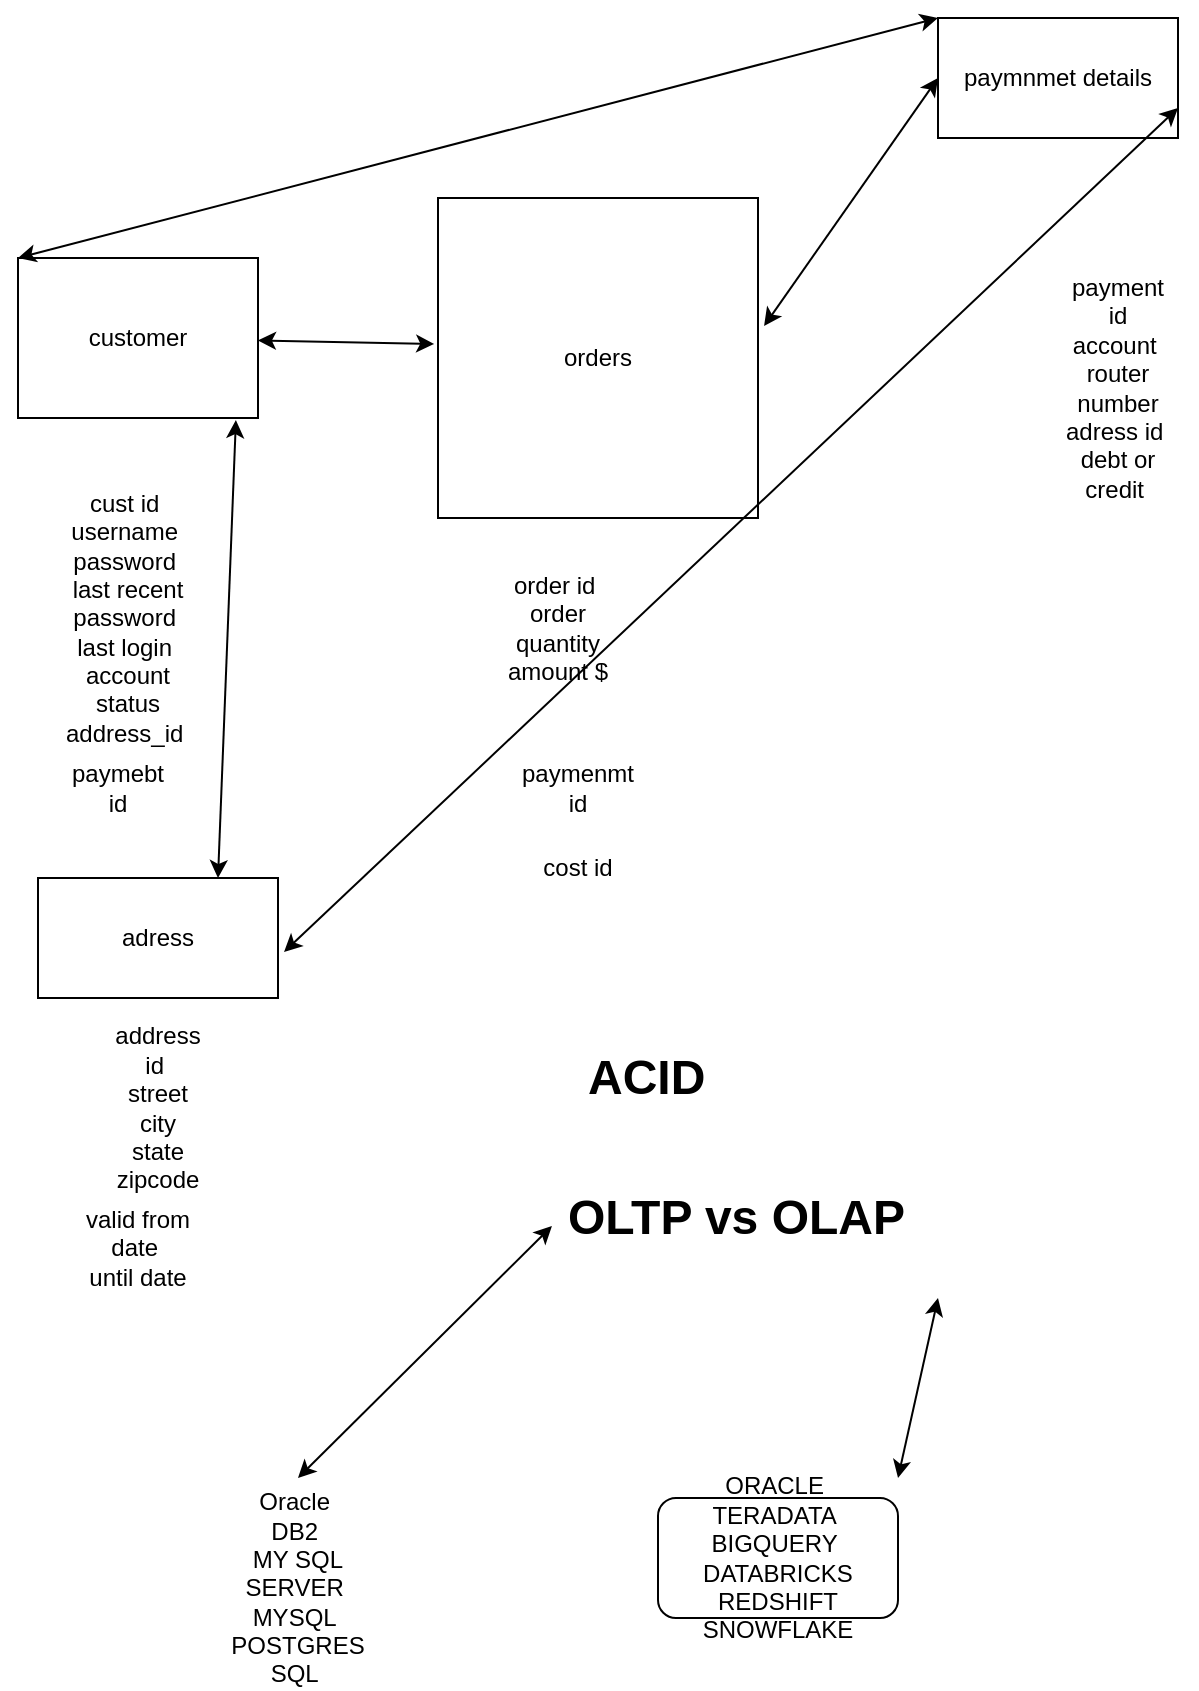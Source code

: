 <mxfile version="22.1.2" type="device">
  <diagram name="Page-1" id="zfthlp5pHbSOopFcsggS">
    <mxGraphModel dx="1418" dy="820" grid="1" gridSize="10" guides="1" tooltips="1" connect="1" arrows="1" fold="1" page="1" pageScale="1" pageWidth="850" pageHeight="1100" math="0" shadow="0">
      <root>
        <mxCell id="0" />
        <mxCell id="1" parent="0" />
        <mxCell id="L5MdtJ7hcvX5b3ytrrOp-1" value="customer" style="rounded=0;whiteSpace=wrap;html=1;" vertex="1" parent="1">
          <mxGeometry x="50" y="140" width="120" height="80" as="geometry" />
        </mxCell>
        <mxCell id="L5MdtJ7hcvX5b3ytrrOp-2" value="cust id&amp;nbsp;&lt;br&gt;username&amp;nbsp;&lt;br&gt;password&amp;nbsp;&lt;br&gt;last recent password&amp;nbsp;&lt;br&gt;last login&amp;nbsp;&lt;br&gt;account status&lt;br&gt;address_id&amp;nbsp;" style="text;html=1;strokeColor=none;fillColor=none;align=center;verticalAlign=middle;whiteSpace=wrap;rounded=0;" vertex="1" parent="1">
          <mxGeometry x="70" y="220" width="70" height="200" as="geometry" />
        </mxCell>
        <mxCell id="L5MdtJ7hcvX5b3ytrrOp-3" value="orders" style="whiteSpace=wrap;html=1;aspect=fixed;" vertex="1" parent="1">
          <mxGeometry x="260" y="110" width="160" height="160" as="geometry" />
        </mxCell>
        <mxCell id="L5MdtJ7hcvX5b3ytrrOp-4" value="&lt;h1&gt;&lt;br&gt;&lt;/h1&gt;" style="text;html=1;strokeColor=none;fillColor=none;spacing=5;spacingTop=-20;whiteSpace=wrap;overflow=hidden;rounded=0;" vertex="1" parent="1">
          <mxGeometry x="260" y="310" width="190" height="120" as="geometry" />
        </mxCell>
        <mxCell id="L5MdtJ7hcvX5b3ytrrOp-5" value="order id&amp;nbsp;&lt;br&gt;order quantity&lt;br&gt;amount $" style="text;html=1;strokeColor=none;fillColor=none;align=center;verticalAlign=middle;whiteSpace=wrap;rounded=0;" vertex="1" parent="1">
          <mxGeometry x="290" y="310" width="60" height="30" as="geometry" />
        </mxCell>
        <mxCell id="L5MdtJ7hcvX5b3ytrrOp-6" value="adress" style="rounded=0;whiteSpace=wrap;html=1;" vertex="1" parent="1">
          <mxGeometry x="60" y="450" width="120" height="60" as="geometry" />
        </mxCell>
        <mxCell id="L5MdtJ7hcvX5b3ytrrOp-8" value="address id&amp;nbsp;&lt;br&gt;street&lt;br&gt;city&lt;br&gt;state&lt;br&gt;zipcode" style="text;html=1;strokeColor=none;fillColor=none;align=center;verticalAlign=middle;whiteSpace=wrap;rounded=0;" vertex="1" parent="1">
          <mxGeometry x="90" y="550" width="60" height="30" as="geometry" />
        </mxCell>
        <mxCell id="L5MdtJ7hcvX5b3ytrrOp-9" value="" style="endArrow=classic;startArrow=classic;html=1;rounded=0;entryX=0.908;entryY=1.013;entryDx=0;entryDy=0;entryPerimeter=0;exitX=0.75;exitY=0;exitDx=0;exitDy=0;" edge="1" parent="1" source="L5MdtJ7hcvX5b3ytrrOp-6" target="L5MdtJ7hcvX5b3ytrrOp-1">
          <mxGeometry width="50" height="50" relative="1" as="geometry">
            <mxPoint x="400" y="450" as="sourcePoint" />
            <mxPoint x="450" y="400" as="targetPoint" />
          </mxGeometry>
        </mxCell>
        <mxCell id="L5MdtJ7hcvX5b3ytrrOp-10" value="valid from date&amp;nbsp;&lt;br&gt;until date" style="text;html=1;strokeColor=none;fillColor=none;align=center;verticalAlign=middle;whiteSpace=wrap;rounded=0;" vertex="1" parent="1">
          <mxGeometry x="80" y="620" width="60" height="30" as="geometry" />
        </mxCell>
        <mxCell id="L5MdtJ7hcvX5b3ytrrOp-11" value="paymenmt id" style="text;html=1;strokeColor=none;fillColor=none;align=center;verticalAlign=middle;whiteSpace=wrap;rounded=0;" vertex="1" parent="1">
          <mxGeometry x="300" y="390" width="60" height="30" as="geometry" />
        </mxCell>
        <mxCell id="L5MdtJ7hcvX5b3ytrrOp-12" value="paymebt id" style="text;html=1;strokeColor=none;fillColor=none;align=center;verticalAlign=middle;whiteSpace=wrap;rounded=0;" vertex="1" parent="1">
          <mxGeometry x="70" y="390" width="60" height="30" as="geometry" />
        </mxCell>
        <mxCell id="L5MdtJ7hcvX5b3ytrrOp-13" value="paymnmet details" style="rounded=0;whiteSpace=wrap;html=1;" vertex="1" parent="1">
          <mxGeometry x="510" y="20" width="120" height="60" as="geometry" />
        </mxCell>
        <mxCell id="L5MdtJ7hcvX5b3ytrrOp-14" value="payment id&lt;br&gt;account&amp;nbsp;&lt;br&gt;router number&lt;br&gt;adress id&amp;nbsp;&lt;br&gt;debt or credit&amp;nbsp;&lt;br&gt;" style="text;html=1;strokeColor=none;fillColor=none;align=center;verticalAlign=middle;whiteSpace=wrap;rounded=0;" vertex="1" parent="1">
          <mxGeometry x="570" y="190" width="60" height="30" as="geometry" />
        </mxCell>
        <mxCell id="L5MdtJ7hcvX5b3ytrrOp-15" value="" style="endArrow=classic;startArrow=classic;html=1;rounded=0;exitX=1.025;exitY=0.617;exitDx=0;exitDy=0;exitPerimeter=0;entryX=1;entryY=0.75;entryDx=0;entryDy=0;" edge="1" parent="1" source="L5MdtJ7hcvX5b3ytrrOp-6" target="L5MdtJ7hcvX5b3ytrrOp-13">
          <mxGeometry width="50" height="50" relative="1" as="geometry">
            <mxPoint x="400" y="450" as="sourcePoint" />
            <mxPoint x="450" y="400" as="targetPoint" />
          </mxGeometry>
        </mxCell>
        <mxCell id="L5MdtJ7hcvX5b3ytrrOp-17" value="" style="endArrow=classic;startArrow=classic;html=1;rounded=0;entryX=0;entryY=0.5;entryDx=0;entryDy=0;exitX=1.019;exitY=0.4;exitDx=0;exitDy=0;exitPerimeter=0;" edge="1" parent="1" source="L5MdtJ7hcvX5b3ytrrOp-3" target="L5MdtJ7hcvX5b3ytrrOp-13">
          <mxGeometry width="50" height="50" relative="1" as="geometry">
            <mxPoint x="400" y="450" as="sourcePoint" />
            <mxPoint x="450" y="400" as="targetPoint" />
          </mxGeometry>
        </mxCell>
        <mxCell id="L5MdtJ7hcvX5b3ytrrOp-18" value="" style="endArrow=classic;startArrow=classic;html=1;rounded=0;entryX=-0.012;entryY=0.456;entryDx=0;entryDy=0;entryPerimeter=0;" edge="1" parent="1" source="L5MdtJ7hcvX5b3ytrrOp-1" target="L5MdtJ7hcvX5b3ytrrOp-3">
          <mxGeometry width="50" height="50" relative="1" as="geometry">
            <mxPoint x="400" y="450" as="sourcePoint" />
            <mxPoint x="450" y="400" as="targetPoint" />
          </mxGeometry>
        </mxCell>
        <mxCell id="L5MdtJ7hcvX5b3ytrrOp-19" value="cost id" style="text;html=1;strokeColor=none;fillColor=none;align=center;verticalAlign=middle;whiteSpace=wrap;rounded=0;" vertex="1" parent="1">
          <mxGeometry x="300" y="430" width="60" height="30" as="geometry" />
        </mxCell>
        <mxCell id="L5MdtJ7hcvX5b3ytrrOp-22" value="" style="endArrow=classic;startArrow=classic;html=1;rounded=0;entryX=0;entryY=0;entryDx=0;entryDy=0;exitX=0;exitY=0;exitDx=0;exitDy=0;" edge="1" parent="1" source="L5MdtJ7hcvX5b3ytrrOp-1" target="L5MdtJ7hcvX5b3ytrrOp-13">
          <mxGeometry width="50" height="50" relative="1" as="geometry">
            <mxPoint x="400" y="450" as="sourcePoint" />
            <mxPoint x="450" y="400" as="targetPoint" />
          </mxGeometry>
        </mxCell>
        <mxCell id="L5MdtJ7hcvX5b3ytrrOp-23" value="&lt;h1&gt;ACID&lt;/h1&gt;" style="text;html=1;strokeColor=none;fillColor=none;spacing=5;spacingTop=-20;whiteSpace=wrap;overflow=hidden;rounded=0;" vertex="1" parent="1">
          <mxGeometry x="330" y="530" width="190" height="120" as="geometry" />
        </mxCell>
        <mxCell id="L5MdtJ7hcvX5b3ytrrOp-24" value="&lt;h1&gt;OLTP vs OLAP&lt;/h1&gt;" style="text;html=1;strokeColor=none;fillColor=none;spacing=5;spacingTop=-20;whiteSpace=wrap;overflow=hidden;rounded=0;" vertex="1" parent="1">
          <mxGeometry x="320" y="600" width="190" height="120" as="geometry" />
        </mxCell>
        <mxCell id="L5MdtJ7hcvX5b3ytrrOp-25" value="Oracle&amp;nbsp;&lt;br&gt;DB2&amp;nbsp;&lt;br&gt;MY SQL SERVER&amp;nbsp;&lt;br&gt;MYSQL&amp;nbsp;&lt;br&gt;POSTGRES SQL&amp;nbsp;&lt;br&gt;" style="text;html=1;strokeColor=none;fillColor=none;align=center;verticalAlign=middle;whiteSpace=wrap;rounded=0;" vertex="1" parent="1">
          <mxGeometry x="160" y="790" width="60" height="30" as="geometry" />
        </mxCell>
        <mxCell id="L5MdtJ7hcvX5b3ytrrOp-26" value="ORACLE&amp;nbsp;&lt;br&gt;TERADATA&amp;nbsp;&lt;br&gt;BIGQUERY&amp;nbsp;&lt;br&gt;DATABRICKS&lt;br&gt;REDSHIFT&lt;br&gt;SNOWFLAKE&lt;br&gt;" style="rounded=1;whiteSpace=wrap;html=1;" vertex="1" parent="1">
          <mxGeometry x="370" y="760" width="120" height="60" as="geometry" />
        </mxCell>
        <mxCell id="L5MdtJ7hcvX5b3ytrrOp-27" value="" style="endArrow=classic;startArrow=classic;html=1;rounded=0;entryX=1;entryY=0.5;entryDx=0;entryDy=0;" edge="1" parent="1" target="L5MdtJ7hcvX5b3ytrrOp-24">
          <mxGeometry width="50" height="50" relative="1" as="geometry">
            <mxPoint x="490" y="750" as="sourcePoint" />
            <mxPoint x="450" y="840" as="targetPoint" />
          </mxGeometry>
        </mxCell>
        <mxCell id="L5MdtJ7hcvX5b3ytrrOp-28" value="" style="endArrow=classic;startArrow=classic;html=1;rounded=0;entryX=-0.016;entryY=0.2;entryDx=0;entryDy=0;entryPerimeter=0;" edge="1" parent="1" target="L5MdtJ7hcvX5b3ytrrOp-24">
          <mxGeometry width="50" height="50" relative="1" as="geometry">
            <mxPoint x="190" y="750" as="sourcePoint" />
            <mxPoint x="450" y="840" as="targetPoint" />
          </mxGeometry>
        </mxCell>
      </root>
    </mxGraphModel>
  </diagram>
</mxfile>
